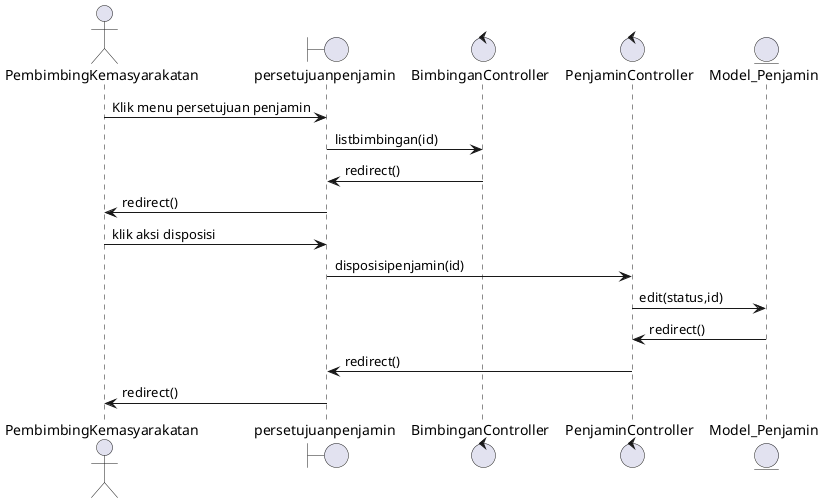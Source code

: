 @startuml

actor PembimbingKemasyarakatan
boundary persetujuanpenjamin
control BimbinganController
control PenjaminController
entity Model_Penjamin
PembimbingKemasyarakatan->persetujuanpenjamin:Klik menu persetujuan penjamin
persetujuanpenjamin->BimbinganController : listbimbingan(id)
BimbinganController->persetujuanpenjamin : redirect()
persetujuanpenjamin ->PembimbingKemasyarakatan : redirect()
PembimbingKemasyarakatan ->persetujuanpenjamin: klik aksi disposisi
persetujuanpenjamin -> PenjaminController : disposisipenjamin(id)
PenjaminController -> Model_Penjamin : edit(status,id)
Model_Penjamin -> PenjaminController : redirect()
PenjaminController -> persetujuanpenjamin : redirect()
persetujuanpenjamin->PembimbingKemasyarakatan : redirect()
@enduml